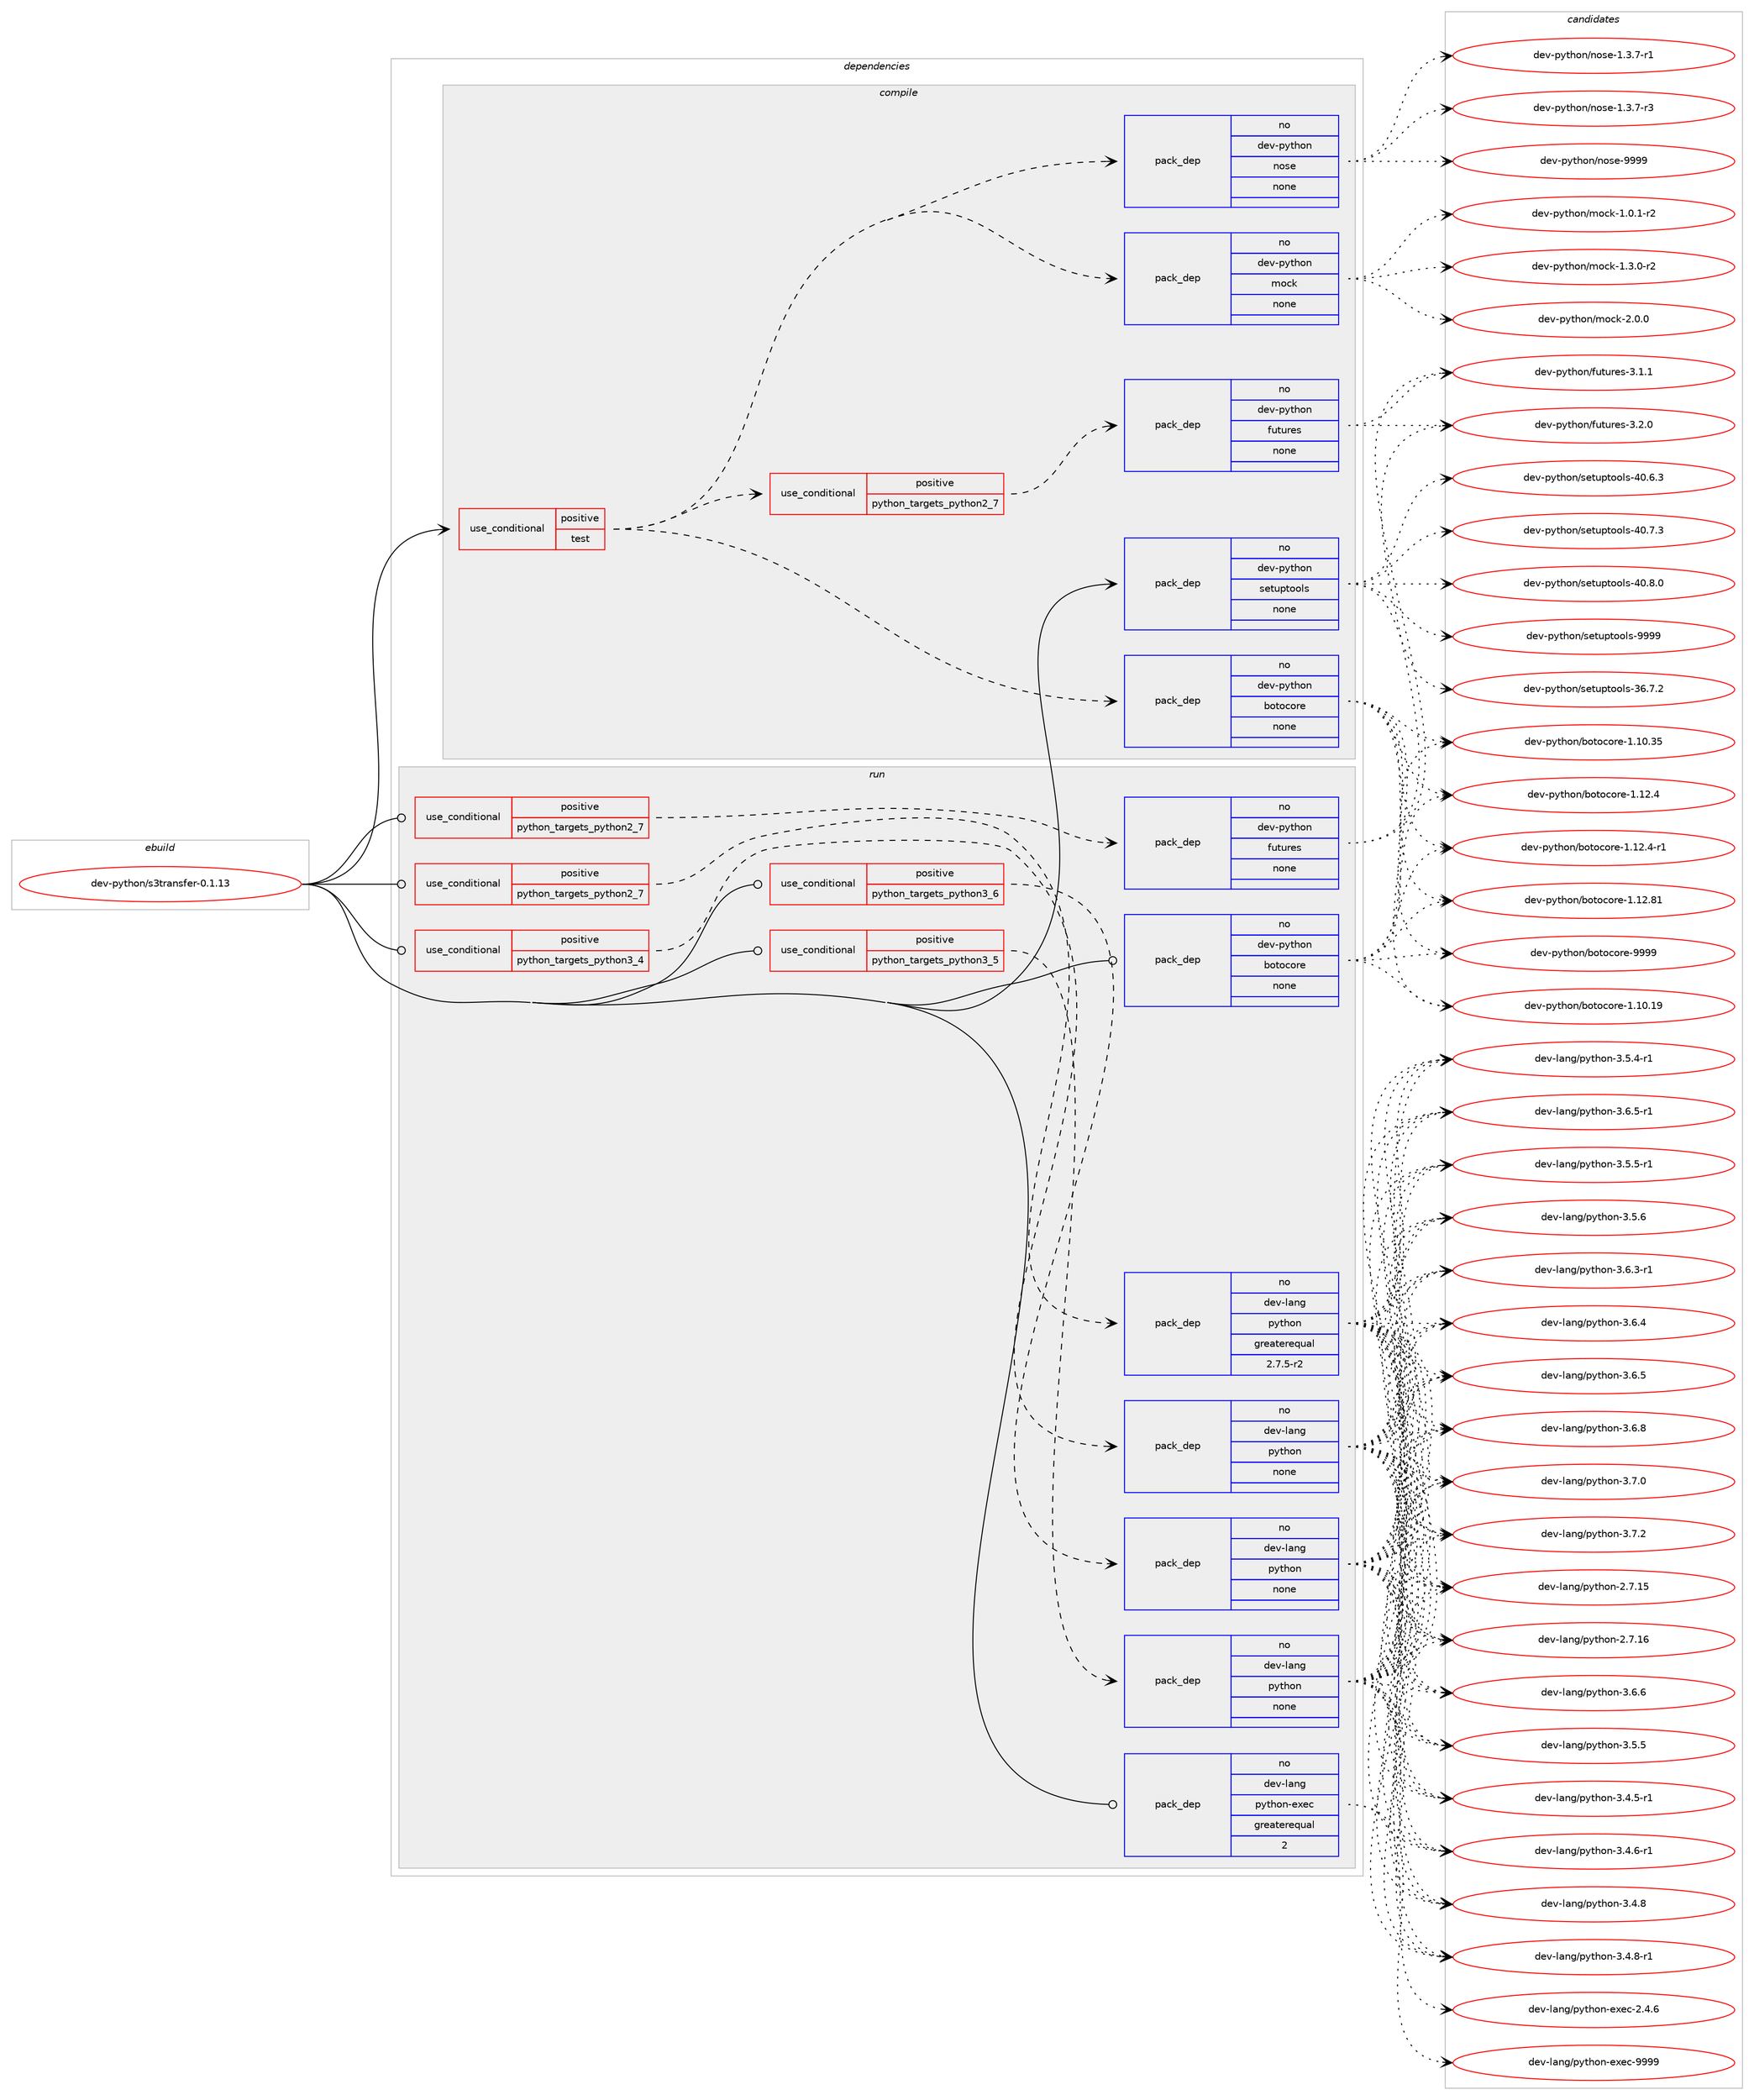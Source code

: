 digraph prolog {

# *************
# Graph options
# *************

newrank=true;
concentrate=true;
compound=true;
graph [rankdir=LR,fontname=Helvetica,fontsize=10,ranksep=1.5];#, ranksep=2.5, nodesep=0.2];
edge  [arrowhead=vee];
node  [fontname=Helvetica,fontsize=10];

# **********
# The ebuild
# **********

subgraph cluster_leftcol {
color=gray;
rank=same;
label=<<i>ebuild</i>>;
id [label="dev-python/s3transfer-0.1.13", color=red, width=4, href="../dev-python/s3transfer-0.1.13.svg"];
}

# ****************
# The dependencies
# ****************

subgraph cluster_midcol {
color=gray;
label=<<i>dependencies</i>>;
subgraph cluster_compile {
fillcolor="#eeeeee";
style=filled;
label=<<i>compile</i>>;
subgraph cond384209 {
dependency1440133 [label=<<TABLE BORDER="0" CELLBORDER="1" CELLSPACING="0" CELLPADDING="4"><TR><TD ROWSPAN="3" CELLPADDING="10">use_conditional</TD></TR><TR><TD>positive</TD></TR><TR><TD>test</TD></TR></TABLE>>, shape=none, color=red];
subgraph pack1032562 {
dependency1440134 [label=<<TABLE BORDER="0" CELLBORDER="1" CELLSPACING="0" CELLPADDING="4" WIDTH="220"><TR><TD ROWSPAN="6" CELLPADDING="30">pack_dep</TD></TR><TR><TD WIDTH="110">no</TD></TR><TR><TD>dev-python</TD></TR><TR><TD>botocore</TD></TR><TR><TD>none</TD></TR><TR><TD></TD></TR></TABLE>>, shape=none, color=blue];
}
dependency1440133:e -> dependency1440134:w [weight=20,style="dashed",arrowhead="vee"];
subgraph cond384210 {
dependency1440135 [label=<<TABLE BORDER="0" CELLBORDER="1" CELLSPACING="0" CELLPADDING="4"><TR><TD ROWSPAN="3" CELLPADDING="10">use_conditional</TD></TR><TR><TD>positive</TD></TR><TR><TD>python_targets_python2_7</TD></TR></TABLE>>, shape=none, color=red];
subgraph pack1032563 {
dependency1440136 [label=<<TABLE BORDER="0" CELLBORDER="1" CELLSPACING="0" CELLPADDING="4" WIDTH="220"><TR><TD ROWSPAN="6" CELLPADDING="30">pack_dep</TD></TR><TR><TD WIDTH="110">no</TD></TR><TR><TD>dev-python</TD></TR><TR><TD>futures</TD></TR><TR><TD>none</TD></TR><TR><TD></TD></TR></TABLE>>, shape=none, color=blue];
}
dependency1440135:e -> dependency1440136:w [weight=20,style="dashed",arrowhead="vee"];
}
dependency1440133:e -> dependency1440135:w [weight=20,style="dashed",arrowhead="vee"];
subgraph pack1032564 {
dependency1440137 [label=<<TABLE BORDER="0" CELLBORDER="1" CELLSPACING="0" CELLPADDING="4" WIDTH="220"><TR><TD ROWSPAN="6" CELLPADDING="30">pack_dep</TD></TR><TR><TD WIDTH="110">no</TD></TR><TR><TD>dev-python</TD></TR><TR><TD>mock</TD></TR><TR><TD>none</TD></TR><TR><TD></TD></TR></TABLE>>, shape=none, color=blue];
}
dependency1440133:e -> dependency1440137:w [weight=20,style="dashed",arrowhead="vee"];
subgraph pack1032565 {
dependency1440138 [label=<<TABLE BORDER="0" CELLBORDER="1" CELLSPACING="0" CELLPADDING="4" WIDTH="220"><TR><TD ROWSPAN="6" CELLPADDING="30">pack_dep</TD></TR><TR><TD WIDTH="110">no</TD></TR><TR><TD>dev-python</TD></TR><TR><TD>nose</TD></TR><TR><TD>none</TD></TR><TR><TD></TD></TR></TABLE>>, shape=none, color=blue];
}
dependency1440133:e -> dependency1440138:w [weight=20,style="dashed",arrowhead="vee"];
}
id:e -> dependency1440133:w [weight=20,style="solid",arrowhead="vee"];
subgraph pack1032566 {
dependency1440139 [label=<<TABLE BORDER="0" CELLBORDER="1" CELLSPACING="0" CELLPADDING="4" WIDTH="220"><TR><TD ROWSPAN="6" CELLPADDING="30">pack_dep</TD></TR><TR><TD WIDTH="110">no</TD></TR><TR><TD>dev-python</TD></TR><TR><TD>setuptools</TD></TR><TR><TD>none</TD></TR><TR><TD></TD></TR></TABLE>>, shape=none, color=blue];
}
id:e -> dependency1440139:w [weight=20,style="solid",arrowhead="vee"];
}
subgraph cluster_compileandrun {
fillcolor="#eeeeee";
style=filled;
label=<<i>compile and run</i>>;
}
subgraph cluster_run {
fillcolor="#eeeeee";
style=filled;
label=<<i>run</i>>;
subgraph cond384211 {
dependency1440140 [label=<<TABLE BORDER="0" CELLBORDER="1" CELLSPACING="0" CELLPADDING="4"><TR><TD ROWSPAN="3" CELLPADDING="10">use_conditional</TD></TR><TR><TD>positive</TD></TR><TR><TD>python_targets_python2_7</TD></TR></TABLE>>, shape=none, color=red];
subgraph pack1032567 {
dependency1440141 [label=<<TABLE BORDER="0" CELLBORDER="1" CELLSPACING="0" CELLPADDING="4" WIDTH="220"><TR><TD ROWSPAN="6" CELLPADDING="30">pack_dep</TD></TR><TR><TD WIDTH="110">no</TD></TR><TR><TD>dev-lang</TD></TR><TR><TD>python</TD></TR><TR><TD>greaterequal</TD></TR><TR><TD>2.7.5-r2</TD></TR></TABLE>>, shape=none, color=blue];
}
dependency1440140:e -> dependency1440141:w [weight=20,style="dashed",arrowhead="vee"];
}
id:e -> dependency1440140:w [weight=20,style="solid",arrowhead="odot"];
subgraph cond384212 {
dependency1440142 [label=<<TABLE BORDER="0" CELLBORDER="1" CELLSPACING="0" CELLPADDING="4"><TR><TD ROWSPAN="3" CELLPADDING="10">use_conditional</TD></TR><TR><TD>positive</TD></TR><TR><TD>python_targets_python2_7</TD></TR></TABLE>>, shape=none, color=red];
subgraph pack1032568 {
dependency1440143 [label=<<TABLE BORDER="0" CELLBORDER="1" CELLSPACING="0" CELLPADDING="4" WIDTH="220"><TR><TD ROWSPAN="6" CELLPADDING="30">pack_dep</TD></TR><TR><TD WIDTH="110">no</TD></TR><TR><TD>dev-python</TD></TR><TR><TD>futures</TD></TR><TR><TD>none</TD></TR><TR><TD></TD></TR></TABLE>>, shape=none, color=blue];
}
dependency1440142:e -> dependency1440143:w [weight=20,style="dashed",arrowhead="vee"];
}
id:e -> dependency1440142:w [weight=20,style="solid",arrowhead="odot"];
subgraph cond384213 {
dependency1440144 [label=<<TABLE BORDER="0" CELLBORDER="1" CELLSPACING="0" CELLPADDING="4"><TR><TD ROWSPAN="3" CELLPADDING="10">use_conditional</TD></TR><TR><TD>positive</TD></TR><TR><TD>python_targets_python3_4</TD></TR></TABLE>>, shape=none, color=red];
subgraph pack1032569 {
dependency1440145 [label=<<TABLE BORDER="0" CELLBORDER="1" CELLSPACING="0" CELLPADDING="4" WIDTH="220"><TR><TD ROWSPAN="6" CELLPADDING="30">pack_dep</TD></TR><TR><TD WIDTH="110">no</TD></TR><TR><TD>dev-lang</TD></TR><TR><TD>python</TD></TR><TR><TD>none</TD></TR><TR><TD></TD></TR></TABLE>>, shape=none, color=blue];
}
dependency1440144:e -> dependency1440145:w [weight=20,style="dashed",arrowhead="vee"];
}
id:e -> dependency1440144:w [weight=20,style="solid",arrowhead="odot"];
subgraph cond384214 {
dependency1440146 [label=<<TABLE BORDER="0" CELLBORDER="1" CELLSPACING="0" CELLPADDING="4"><TR><TD ROWSPAN="3" CELLPADDING="10">use_conditional</TD></TR><TR><TD>positive</TD></TR><TR><TD>python_targets_python3_5</TD></TR></TABLE>>, shape=none, color=red];
subgraph pack1032570 {
dependency1440147 [label=<<TABLE BORDER="0" CELLBORDER="1" CELLSPACING="0" CELLPADDING="4" WIDTH="220"><TR><TD ROWSPAN="6" CELLPADDING="30">pack_dep</TD></TR><TR><TD WIDTH="110">no</TD></TR><TR><TD>dev-lang</TD></TR><TR><TD>python</TD></TR><TR><TD>none</TD></TR><TR><TD></TD></TR></TABLE>>, shape=none, color=blue];
}
dependency1440146:e -> dependency1440147:w [weight=20,style="dashed",arrowhead="vee"];
}
id:e -> dependency1440146:w [weight=20,style="solid",arrowhead="odot"];
subgraph cond384215 {
dependency1440148 [label=<<TABLE BORDER="0" CELLBORDER="1" CELLSPACING="0" CELLPADDING="4"><TR><TD ROWSPAN="3" CELLPADDING="10">use_conditional</TD></TR><TR><TD>positive</TD></TR><TR><TD>python_targets_python3_6</TD></TR></TABLE>>, shape=none, color=red];
subgraph pack1032571 {
dependency1440149 [label=<<TABLE BORDER="0" CELLBORDER="1" CELLSPACING="0" CELLPADDING="4" WIDTH="220"><TR><TD ROWSPAN="6" CELLPADDING="30">pack_dep</TD></TR><TR><TD WIDTH="110">no</TD></TR><TR><TD>dev-lang</TD></TR><TR><TD>python</TD></TR><TR><TD>none</TD></TR><TR><TD></TD></TR></TABLE>>, shape=none, color=blue];
}
dependency1440148:e -> dependency1440149:w [weight=20,style="dashed",arrowhead="vee"];
}
id:e -> dependency1440148:w [weight=20,style="solid",arrowhead="odot"];
subgraph pack1032572 {
dependency1440150 [label=<<TABLE BORDER="0" CELLBORDER="1" CELLSPACING="0" CELLPADDING="4" WIDTH="220"><TR><TD ROWSPAN="6" CELLPADDING="30">pack_dep</TD></TR><TR><TD WIDTH="110">no</TD></TR><TR><TD>dev-lang</TD></TR><TR><TD>python-exec</TD></TR><TR><TD>greaterequal</TD></TR><TR><TD>2</TD></TR></TABLE>>, shape=none, color=blue];
}
id:e -> dependency1440150:w [weight=20,style="solid",arrowhead="odot"];
subgraph pack1032573 {
dependency1440151 [label=<<TABLE BORDER="0" CELLBORDER="1" CELLSPACING="0" CELLPADDING="4" WIDTH="220"><TR><TD ROWSPAN="6" CELLPADDING="30">pack_dep</TD></TR><TR><TD WIDTH="110">no</TD></TR><TR><TD>dev-python</TD></TR><TR><TD>botocore</TD></TR><TR><TD>none</TD></TR><TR><TD></TD></TR></TABLE>>, shape=none, color=blue];
}
id:e -> dependency1440151:w [weight=20,style="solid",arrowhead="odot"];
}
}

# **************
# The candidates
# **************

subgraph cluster_choices {
rank=same;
color=gray;
label=<<i>candidates</i>>;

subgraph choice1032562 {
color=black;
nodesep=1;
choice100101118451121211161041111104798111116111991111141014549464948464957 [label="dev-python/botocore-1.10.19", color=red, width=4,href="../dev-python/botocore-1.10.19.svg"];
choice100101118451121211161041111104798111116111991111141014549464948465153 [label="dev-python/botocore-1.10.35", color=red, width=4,href="../dev-python/botocore-1.10.35.svg"];
choice1001011184511212111610411111047981111161119911111410145494649504652 [label="dev-python/botocore-1.12.4", color=red, width=4,href="../dev-python/botocore-1.12.4.svg"];
choice10010111845112121116104111110479811111611199111114101454946495046524511449 [label="dev-python/botocore-1.12.4-r1", color=red, width=4,href="../dev-python/botocore-1.12.4-r1.svg"];
choice100101118451121211161041111104798111116111991111141014549464950465649 [label="dev-python/botocore-1.12.81", color=red, width=4,href="../dev-python/botocore-1.12.81.svg"];
choice100101118451121211161041111104798111116111991111141014557575757 [label="dev-python/botocore-9999", color=red, width=4,href="../dev-python/botocore-9999.svg"];
dependency1440134:e -> choice100101118451121211161041111104798111116111991111141014549464948464957:w [style=dotted,weight="100"];
dependency1440134:e -> choice100101118451121211161041111104798111116111991111141014549464948465153:w [style=dotted,weight="100"];
dependency1440134:e -> choice1001011184511212111610411111047981111161119911111410145494649504652:w [style=dotted,weight="100"];
dependency1440134:e -> choice10010111845112121116104111110479811111611199111114101454946495046524511449:w [style=dotted,weight="100"];
dependency1440134:e -> choice100101118451121211161041111104798111116111991111141014549464950465649:w [style=dotted,weight="100"];
dependency1440134:e -> choice100101118451121211161041111104798111116111991111141014557575757:w [style=dotted,weight="100"];
}
subgraph choice1032563 {
color=black;
nodesep=1;
choice1001011184511212111610411111047102117116117114101115455146494649 [label="dev-python/futures-3.1.1", color=red, width=4,href="../dev-python/futures-3.1.1.svg"];
choice1001011184511212111610411111047102117116117114101115455146504648 [label="dev-python/futures-3.2.0", color=red, width=4,href="../dev-python/futures-3.2.0.svg"];
dependency1440136:e -> choice1001011184511212111610411111047102117116117114101115455146494649:w [style=dotted,weight="100"];
dependency1440136:e -> choice1001011184511212111610411111047102117116117114101115455146504648:w [style=dotted,weight="100"];
}
subgraph choice1032564 {
color=black;
nodesep=1;
choice1001011184511212111610411111047109111991074549464846494511450 [label="dev-python/mock-1.0.1-r2", color=red, width=4,href="../dev-python/mock-1.0.1-r2.svg"];
choice1001011184511212111610411111047109111991074549465146484511450 [label="dev-python/mock-1.3.0-r2", color=red, width=4,href="../dev-python/mock-1.3.0-r2.svg"];
choice100101118451121211161041111104710911199107455046484648 [label="dev-python/mock-2.0.0", color=red, width=4,href="../dev-python/mock-2.0.0.svg"];
dependency1440137:e -> choice1001011184511212111610411111047109111991074549464846494511450:w [style=dotted,weight="100"];
dependency1440137:e -> choice1001011184511212111610411111047109111991074549465146484511450:w [style=dotted,weight="100"];
dependency1440137:e -> choice100101118451121211161041111104710911199107455046484648:w [style=dotted,weight="100"];
}
subgraph choice1032565 {
color=black;
nodesep=1;
choice10010111845112121116104111110471101111151014549465146554511449 [label="dev-python/nose-1.3.7-r1", color=red, width=4,href="../dev-python/nose-1.3.7-r1.svg"];
choice10010111845112121116104111110471101111151014549465146554511451 [label="dev-python/nose-1.3.7-r3", color=red, width=4,href="../dev-python/nose-1.3.7-r3.svg"];
choice10010111845112121116104111110471101111151014557575757 [label="dev-python/nose-9999", color=red, width=4,href="../dev-python/nose-9999.svg"];
dependency1440138:e -> choice10010111845112121116104111110471101111151014549465146554511449:w [style=dotted,weight="100"];
dependency1440138:e -> choice10010111845112121116104111110471101111151014549465146554511451:w [style=dotted,weight="100"];
dependency1440138:e -> choice10010111845112121116104111110471101111151014557575757:w [style=dotted,weight="100"];
}
subgraph choice1032566 {
color=black;
nodesep=1;
choice100101118451121211161041111104711510111611711211611111110811545515446554650 [label="dev-python/setuptools-36.7.2", color=red, width=4,href="../dev-python/setuptools-36.7.2.svg"];
choice100101118451121211161041111104711510111611711211611111110811545524846544651 [label="dev-python/setuptools-40.6.3", color=red, width=4,href="../dev-python/setuptools-40.6.3.svg"];
choice100101118451121211161041111104711510111611711211611111110811545524846554651 [label="dev-python/setuptools-40.7.3", color=red, width=4,href="../dev-python/setuptools-40.7.3.svg"];
choice100101118451121211161041111104711510111611711211611111110811545524846564648 [label="dev-python/setuptools-40.8.0", color=red, width=4,href="../dev-python/setuptools-40.8.0.svg"];
choice10010111845112121116104111110471151011161171121161111111081154557575757 [label="dev-python/setuptools-9999", color=red, width=4,href="../dev-python/setuptools-9999.svg"];
dependency1440139:e -> choice100101118451121211161041111104711510111611711211611111110811545515446554650:w [style=dotted,weight="100"];
dependency1440139:e -> choice100101118451121211161041111104711510111611711211611111110811545524846544651:w [style=dotted,weight="100"];
dependency1440139:e -> choice100101118451121211161041111104711510111611711211611111110811545524846554651:w [style=dotted,weight="100"];
dependency1440139:e -> choice100101118451121211161041111104711510111611711211611111110811545524846564648:w [style=dotted,weight="100"];
dependency1440139:e -> choice10010111845112121116104111110471151011161171121161111111081154557575757:w [style=dotted,weight="100"];
}
subgraph choice1032567 {
color=black;
nodesep=1;
choice10010111845108971101034711212111610411111045504655464953 [label="dev-lang/python-2.7.15", color=red, width=4,href="../dev-lang/python-2.7.15.svg"];
choice10010111845108971101034711212111610411111045504655464954 [label="dev-lang/python-2.7.16", color=red, width=4,href="../dev-lang/python-2.7.16.svg"];
choice1001011184510897110103471121211161041111104551465246534511449 [label="dev-lang/python-3.4.5-r1", color=red, width=4,href="../dev-lang/python-3.4.5-r1.svg"];
choice1001011184510897110103471121211161041111104551465246544511449 [label="dev-lang/python-3.4.6-r1", color=red, width=4,href="../dev-lang/python-3.4.6-r1.svg"];
choice100101118451089711010347112121116104111110455146524656 [label="dev-lang/python-3.4.8", color=red, width=4,href="../dev-lang/python-3.4.8.svg"];
choice1001011184510897110103471121211161041111104551465246564511449 [label="dev-lang/python-3.4.8-r1", color=red, width=4,href="../dev-lang/python-3.4.8-r1.svg"];
choice1001011184510897110103471121211161041111104551465346524511449 [label="dev-lang/python-3.5.4-r1", color=red, width=4,href="../dev-lang/python-3.5.4-r1.svg"];
choice100101118451089711010347112121116104111110455146534653 [label="dev-lang/python-3.5.5", color=red, width=4,href="../dev-lang/python-3.5.5.svg"];
choice1001011184510897110103471121211161041111104551465346534511449 [label="dev-lang/python-3.5.5-r1", color=red, width=4,href="../dev-lang/python-3.5.5-r1.svg"];
choice100101118451089711010347112121116104111110455146534654 [label="dev-lang/python-3.5.6", color=red, width=4,href="../dev-lang/python-3.5.6.svg"];
choice1001011184510897110103471121211161041111104551465446514511449 [label="dev-lang/python-3.6.3-r1", color=red, width=4,href="../dev-lang/python-3.6.3-r1.svg"];
choice100101118451089711010347112121116104111110455146544652 [label="dev-lang/python-3.6.4", color=red, width=4,href="../dev-lang/python-3.6.4.svg"];
choice100101118451089711010347112121116104111110455146544653 [label="dev-lang/python-3.6.5", color=red, width=4,href="../dev-lang/python-3.6.5.svg"];
choice1001011184510897110103471121211161041111104551465446534511449 [label="dev-lang/python-3.6.5-r1", color=red, width=4,href="../dev-lang/python-3.6.5-r1.svg"];
choice100101118451089711010347112121116104111110455146544654 [label="dev-lang/python-3.6.6", color=red, width=4,href="../dev-lang/python-3.6.6.svg"];
choice100101118451089711010347112121116104111110455146544656 [label="dev-lang/python-3.6.8", color=red, width=4,href="../dev-lang/python-3.6.8.svg"];
choice100101118451089711010347112121116104111110455146554648 [label="dev-lang/python-3.7.0", color=red, width=4,href="../dev-lang/python-3.7.0.svg"];
choice100101118451089711010347112121116104111110455146554650 [label="dev-lang/python-3.7.2", color=red, width=4,href="../dev-lang/python-3.7.2.svg"];
dependency1440141:e -> choice10010111845108971101034711212111610411111045504655464953:w [style=dotted,weight="100"];
dependency1440141:e -> choice10010111845108971101034711212111610411111045504655464954:w [style=dotted,weight="100"];
dependency1440141:e -> choice1001011184510897110103471121211161041111104551465246534511449:w [style=dotted,weight="100"];
dependency1440141:e -> choice1001011184510897110103471121211161041111104551465246544511449:w [style=dotted,weight="100"];
dependency1440141:e -> choice100101118451089711010347112121116104111110455146524656:w [style=dotted,weight="100"];
dependency1440141:e -> choice1001011184510897110103471121211161041111104551465246564511449:w [style=dotted,weight="100"];
dependency1440141:e -> choice1001011184510897110103471121211161041111104551465346524511449:w [style=dotted,weight="100"];
dependency1440141:e -> choice100101118451089711010347112121116104111110455146534653:w [style=dotted,weight="100"];
dependency1440141:e -> choice1001011184510897110103471121211161041111104551465346534511449:w [style=dotted,weight="100"];
dependency1440141:e -> choice100101118451089711010347112121116104111110455146534654:w [style=dotted,weight="100"];
dependency1440141:e -> choice1001011184510897110103471121211161041111104551465446514511449:w [style=dotted,weight="100"];
dependency1440141:e -> choice100101118451089711010347112121116104111110455146544652:w [style=dotted,weight="100"];
dependency1440141:e -> choice100101118451089711010347112121116104111110455146544653:w [style=dotted,weight="100"];
dependency1440141:e -> choice1001011184510897110103471121211161041111104551465446534511449:w [style=dotted,weight="100"];
dependency1440141:e -> choice100101118451089711010347112121116104111110455146544654:w [style=dotted,weight="100"];
dependency1440141:e -> choice100101118451089711010347112121116104111110455146544656:w [style=dotted,weight="100"];
dependency1440141:e -> choice100101118451089711010347112121116104111110455146554648:w [style=dotted,weight="100"];
dependency1440141:e -> choice100101118451089711010347112121116104111110455146554650:w [style=dotted,weight="100"];
}
subgraph choice1032568 {
color=black;
nodesep=1;
choice1001011184511212111610411111047102117116117114101115455146494649 [label="dev-python/futures-3.1.1", color=red, width=4,href="../dev-python/futures-3.1.1.svg"];
choice1001011184511212111610411111047102117116117114101115455146504648 [label="dev-python/futures-3.2.0", color=red, width=4,href="../dev-python/futures-3.2.0.svg"];
dependency1440143:e -> choice1001011184511212111610411111047102117116117114101115455146494649:w [style=dotted,weight="100"];
dependency1440143:e -> choice1001011184511212111610411111047102117116117114101115455146504648:w [style=dotted,weight="100"];
}
subgraph choice1032569 {
color=black;
nodesep=1;
choice10010111845108971101034711212111610411111045504655464953 [label="dev-lang/python-2.7.15", color=red, width=4,href="../dev-lang/python-2.7.15.svg"];
choice10010111845108971101034711212111610411111045504655464954 [label="dev-lang/python-2.7.16", color=red, width=4,href="../dev-lang/python-2.7.16.svg"];
choice1001011184510897110103471121211161041111104551465246534511449 [label="dev-lang/python-3.4.5-r1", color=red, width=4,href="../dev-lang/python-3.4.5-r1.svg"];
choice1001011184510897110103471121211161041111104551465246544511449 [label="dev-lang/python-3.4.6-r1", color=red, width=4,href="../dev-lang/python-3.4.6-r1.svg"];
choice100101118451089711010347112121116104111110455146524656 [label="dev-lang/python-3.4.8", color=red, width=4,href="../dev-lang/python-3.4.8.svg"];
choice1001011184510897110103471121211161041111104551465246564511449 [label="dev-lang/python-3.4.8-r1", color=red, width=4,href="../dev-lang/python-3.4.8-r1.svg"];
choice1001011184510897110103471121211161041111104551465346524511449 [label="dev-lang/python-3.5.4-r1", color=red, width=4,href="../dev-lang/python-3.5.4-r1.svg"];
choice100101118451089711010347112121116104111110455146534653 [label="dev-lang/python-3.5.5", color=red, width=4,href="../dev-lang/python-3.5.5.svg"];
choice1001011184510897110103471121211161041111104551465346534511449 [label="dev-lang/python-3.5.5-r1", color=red, width=4,href="../dev-lang/python-3.5.5-r1.svg"];
choice100101118451089711010347112121116104111110455146534654 [label="dev-lang/python-3.5.6", color=red, width=4,href="../dev-lang/python-3.5.6.svg"];
choice1001011184510897110103471121211161041111104551465446514511449 [label="dev-lang/python-3.6.3-r1", color=red, width=4,href="../dev-lang/python-3.6.3-r1.svg"];
choice100101118451089711010347112121116104111110455146544652 [label="dev-lang/python-3.6.4", color=red, width=4,href="../dev-lang/python-3.6.4.svg"];
choice100101118451089711010347112121116104111110455146544653 [label="dev-lang/python-3.6.5", color=red, width=4,href="../dev-lang/python-3.6.5.svg"];
choice1001011184510897110103471121211161041111104551465446534511449 [label="dev-lang/python-3.6.5-r1", color=red, width=4,href="../dev-lang/python-3.6.5-r1.svg"];
choice100101118451089711010347112121116104111110455146544654 [label="dev-lang/python-3.6.6", color=red, width=4,href="../dev-lang/python-3.6.6.svg"];
choice100101118451089711010347112121116104111110455146544656 [label="dev-lang/python-3.6.8", color=red, width=4,href="../dev-lang/python-3.6.8.svg"];
choice100101118451089711010347112121116104111110455146554648 [label="dev-lang/python-3.7.0", color=red, width=4,href="../dev-lang/python-3.7.0.svg"];
choice100101118451089711010347112121116104111110455146554650 [label="dev-lang/python-3.7.2", color=red, width=4,href="../dev-lang/python-3.7.2.svg"];
dependency1440145:e -> choice10010111845108971101034711212111610411111045504655464953:w [style=dotted,weight="100"];
dependency1440145:e -> choice10010111845108971101034711212111610411111045504655464954:w [style=dotted,weight="100"];
dependency1440145:e -> choice1001011184510897110103471121211161041111104551465246534511449:w [style=dotted,weight="100"];
dependency1440145:e -> choice1001011184510897110103471121211161041111104551465246544511449:w [style=dotted,weight="100"];
dependency1440145:e -> choice100101118451089711010347112121116104111110455146524656:w [style=dotted,weight="100"];
dependency1440145:e -> choice1001011184510897110103471121211161041111104551465246564511449:w [style=dotted,weight="100"];
dependency1440145:e -> choice1001011184510897110103471121211161041111104551465346524511449:w [style=dotted,weight="100"];
dependency1440145:e -> choice100101118451089711010347112121116104111110455146534653:w [style=dotted,weight="100"];
dependency1440145:e -> choice1001011184510897110103471121211161041111104551465346534511449:w [style=dotted,weight="100"];
dependency1440145:e -> choice100101118451089711010347112121116104111110455146534654:w [style=dotted,weight="100"];
dependency1440145:e -> choice1001011184510897110103471121211161041111104551465446514511449:w [style=dotted,weight="100"];
dependency1440145:e -> choice100101118451089711010347112121116104111110455146544652:w [style=dotted,weight="100"];
dependency1440145:e -> choice100101118451089711010347112121116104111110455146544653:w [style=dotted,weight="100"];
dependency1440145:e -> choice1001011184510897110103471121211161041111104551465446534511449:w [style=dotted,weight="100"];
dependency1440145:e -> choice100101118451089711010347112121116104111110455146544654:w [style=dotted,weight="100"];
dependency1440145:e -> choice100101118451089711010347112121116104111110455146544656:w [style=dotted,weight="100"];
dependency1440145:e -> choice100101118451089711010347112121116104111110455146554648:w [style=dotted,weight="100"];
dependency1440145:e -> choice100101118451089711010347112121116104111110455146554650:w [style=dotted,weight="100"];
}
subgraph choice1032570 {
color=black;
nodesep=1;
choice10010111845108971101034711212111610411111045504655464953 [label="dev-lang/python-2.7.15", color=red, width=4,href="../dev-lang/python-2.7.15.svg"];
choice10010111845108971101034711212111610411111045504655464954 [label="dev-lang/python-2.7.16", color=red, width=4,href="../dev-lang/python-2.7.16.svg"];
choice1001011184510897110103471121211161041111104551465246534511449 [label="dev-lang/python-3.4.5-r1", color=red, width=4,href="../dev-lang/python-3.4.5-r1.svg"];
choice1001011184510897110103471121211161041111104551465246544511449 [label="dev-lang/python-3.4.6-r1", color=red, width=4,href="../dev-lang/python-3.4.6-r1.svg"];
choice100101118451089711010347112121116104111110455146524656 [label="dev-lang/python-3.4.8", color=red, width=4,href="../dev-lang/python-3.4.8.svg"];
choice1001011184510897110103471121211161041111104551465246564511449 [label="dev-lang/python-3.4.8-r1", color=red, width=4,href="../dev-lang/python-3.4.8-r1.svg"];
choice1001011184510897110103471121211161041111104551465346524511449 [label="dev-lang/python-3.5.4-r1", color=red, width=4,href="../dev-lang/python-3.5.4-r1.svg"];
choice100101118451089711010347112121116104111110455146534653 [label="dev-lang/python-3.5.5", color=red, width=4,href="../dev-lang/python-3.5.5.svg"];
choice1001011184510897110103471121211161041111104551465346534511449 [label="dev-lang/python-3.5.5-r1", color=red, width=4,href="../dev-lang/python-3.5.5-r1.svg"];
choice100101118451089711010347112121116104111110455146534654 [label="dev-lang/python-3.5.6", color=red, width=4,href="../dev-lang/python-3.5.6.svg"];
choice1001011184510897110103471121211161041111104551465446514511449 [label="dev-lang/python-3.6.3-r1", color=red, width=4,href="../dev-lang/python-3.6.3-r1.svg"];
choice100101118451089711010347112121116104111110455146544652 [label="dev-lang/python-3.6.4", color=red, width=4,href="../dev-lang/python-3.6.4.svg"];
choice100101118451089711010347112121116104111110455146544653 [label="dev-lang/python-3.6.5", color=red, width=4,href="../dev-lang/python-3.6.5.svg"];
choice1001011184510897110103471121211161041111104551465446534511449 [label="dev-lang/python-3.6.5-r1", color=red, width=4,href="../dev-lang/python-3.6.5-r1.svg"];
choice100101118451089711010347112121116104111110455146544654 [label="dev-lang/python-3.6.6", color=red, width=4,href="../dev-lang/python-3.6.6.svg"];
choice100101118451089711010347112121116104111110455146544656 [label="dev-lang/python-3.6.8", color=red, width=4,href="../dev-lang/python-3.6.8.svg"];
choice100101118451089711010347112121116104111110455146554648 [label="dev-lang/python-3.7.0", color=red, width=4,href="../dev-lang/python-3.7.0.svg"];
choice100101118451089711010347112121116104111110455146554650 [label="dev-lang/python-3.7.2", color=red, width=4,href="../dev-lang/python-3.7.2.svg"];
dependency1440147:e -> choice10010111845108971101034711212111610411111045504655464953:w [style=dotted,weight="100"];
dependency1440147:e -> choice10010111845108971101034711212111610411111045504655464954:w [style=dotted,weight="100"];
dependency1440147:e -> choice1001011184510897110103471121211161041111104551465246534511449:w [style=dotted,weight="100"];
dependency1440147:e -> choice1001011184510897110103471121211161041111104551465246544511449:w [style=dotted,weight="100"];
dependency1440147:e -> choice100101118451089711010347112121116104111110455146524656:w [style=dotted,weight="100"];
dependency1440147:e -> choice1001011184510897110103471121211161041111104551465246564511449:w [style=dotted,weight="100"];
dependency1440147:e -> choice1001011184510897110103471121211161041111104551465346524511449:w [style=dotted,weight="100"];
dependency1440147:e -> choice100101118451089711010347112121116104111110455146534653:w [style=dotted,weight="100"];
dependency1440147:e -> choice1001011184510897110103471121211161041111104551465346534511449:w [style=dotted,weight="100"];
dependency1440147:e -> choice100101118451089711010347112121116104111110455146534654:w [style=dotted,weight="100"];
dependency1440147:e -> choice1001011184510897110103471121211161041111104551465446514511449:w [style=dotted,weight="100"];
dependency1440147:e -> choice100101118451089711010347112121116104111110455146544652:w [style=dotted,weight="100"];
dependency1440147:e -> choice100101118451089711010347112121116104111110455146544653:w [style=dotted,weight="100"];
dependency1440147:e -> choice1001011184510897110103471121211161041111104551465446534511449:w [style=dotted,weight="100"];
dependency1440147:e -> choice100101118451089711010347112121116104111110455146544654:w [style=dotted,weight="100"];
dependency1440147:e -> choice100101118451089711010347112121116104111110455146544656:w [style=dotted,weight="100"];
dependency1440147:e -> choice100101118451089711010347112121116104111110455146554648:w [style=dotted,weight="100"];
dependency1440147:e -> choice100101118451089711010347112121116104111110455146554650:w [style=dotted,weight="100"];
}
subgraph choice1032571 {
color=black;
nodesep=1;
choice10010111845108971101034711212111610411111045504655464953 [label="dev-lang/python-2.7.15", color=red, width=4,href="../dev-lang/python-2.7.15.svg"];
choice10010111845108971101034711212111610411111045504655464954 [label="dev-lang/python-2.7.16", color=red, width=4,href="../dev-lang/python-2.7.16.svg"];
choice1001011184510897110103471121211161041111104551465246534511449 [label="dev-lang/python-3.4.5-r1", color=red, width=4,href="../dev-lang/python-3.4.5-r1.svg"];
choice1001011184510897110103471121211161041111104551465246544511449 [label="dev-lang/python-3.4.6-r1", color=red, width=4,href="../dev-lang/python-3.4.6-r1.svg"];
choice100101118451089711010347112121116104111110455146524656 [label="dev-lang/python-3.4.8", color=red, width=4,href="../dev-lang/python-3.4.8.svg"];
choice1001011184510897110103471121211161041111104551465246564511449 [label="dev-lang/python-3.4.8-r1", color=red, width=4,href="../dev-lang/python-3.4.8-r1.svg"];
choice1001011184510897110103471121211161041111104551465346524511449 [label="dev-lang/python-3.5.4-r1", color=red, width=4,href="../dev-lang/python-3.5.4-r1.svg"];
choice100101118451089711010347112121116104111110455146534653 [label="dev-lang/python-3.5.5", color=red, width=4,href="../dev-lang/python-3.5.5.svg"];
choice1001011184510897110103471121211161041111104551465346534511449 [label="dev-lang/python-3.5.5-r1", color=red, width=4,href="../dev-lang/python-3.5.5-r1.svg"];
choice100101118451089711010347112121116104111110455146534654 [label="dev-lang/python-3.5.6", color=red, width=4,href="../dev-lang/python-3.5.6.svg"];
choice1001011184510897110103471121211161041111104551465446514511449 [label="dev-lang/python-3.6.3-r1", color=red, width=4,href="../dev-lang/python-3.6.3-r1.svg"];
choice100101118451089711010347112121116104111110455146544652 [label="dev-lang/python-3.6.4", color=red, width=4,href="../dev-lang/python-3.6.4.svg"];
choice100101118451089711010347112121116104111110455146544653 [label="dev-lang/python-3.6.5", color=red, width=4,href="../dev-lang/python-3.6.5.svg"];
choice1001011184510897110103471121211161041111104551465446534511449 [label="dev-lang/python-3.6.5-r1", color=red, width=4,href="../dev-lang/python-3.6.5-r1.svg"];
choice100101118451089711010347112121116104111110455146544654 [label="dev-lang/python-3.6.6", color=red, width=4,href="../dev-lang/python-3.6.6.svg"];
choice100101118451089711010347112121116104111110455146544656 [label="dev-lang/python-3.6.8", color=red, width=4,href="../dev-lang/python-3.6.8.svg"];
choice100101118451089711010347112121116104111110455146554648 [label="dev-lang/python-3.7.0", color=red, width=4,href="../dev-lang/python-3.7.0.svg"];
choice100101118451089711010347112121116104111110455146554650 [label="dev-lang/python-3.7.2", color=red, width=4,href="../dev-lang/python-3.7.2.svg"];
dependency1440149:e -> choice10010111845108971101034711212111610411111045504655464953:w [style=dotted,weight="100"];
dependency1440149:e -> choice10010111845108971101034711212111610411111045504655464954:w [style=dotted,weight="100"];
dependency1440149:e -> choice1001011184510897110103471121211161041111104551465246534511449:w [style=dotted,weight="100"];
dependency1440149:e -> choice1001011184510897110103471121211161041111104551465246544511449:w [style=dotted,weight="100"];
dependency1440149:e -> choice100101118451089711010347112121116104111110455146524656:w [style=dotted,weight="100"];
dependency1440149:e -> choice1001011184510897110103471121211161041111104551465246564511449:w [style=dotted,weight="100"];
dependency1440149:e -> choice1001011184510897110103471121211161041111104551465346524511449:w [style=dotted,weight="100"];
dependency1440149:e -> choice100101118451089711010347112121116104111110455146534653:w [style=dotted,weight="100"];
dependency1440149:e -> choice1001011184510897110103471121211161041111104551465346534511449:w [style=dotted,weight="100"];
dependency1440149:e -> choice100101118451089711010347112121116104111110455146534654:w [style=dotted,weight="100"];
dependency1440149:e -> choice1001011184510897110103471121211161041111104551465446514511449:w [style=dotted,weight="100"];
dependency1440149:e -> choice100101118451089711010347112121116104111110455146544652:w [style=dotted,weight="100"];
dependency1440149:e -> choice100101118451089711010347112121116104111110455146544653:w [style=dotted,weight="100"];
dependency1440149:e -> choice1001011184510897110103471121211161041111104551465446534511449:w [style=dotted,weight="100"];
dependency1440149:e -> choice100101118451089711010347112121116104111110455146544654:w [style=dotted,weight="100"];
dependency1440149:e -> choice100101118451089711010347112121116104111110455146544656:w [style=dotted,weight="100"];
dependency1440149:e -> choice100101118451089711010347112121116104111110455146554648:w [style=dotted,weight="100"];
dependency1440149:e -> choice100101118451089711010347112121116104111110455146554650:w [style=dotted,weight="100"];
}
subgraph choice1032572 {
color=black;
nodesep=1;
choice1001011184510897110103471121211161041111104510112010199455046524654 [label="dev-lang/python-exec-2.4.6", color=red, width=4,href="../dev-lang/python-exec-2.4.6.svg"];
choice10010111845108971101034711212111610411111045101120101994557575757 [label="dev-lang/python-exec-9999", color=red, width=4,href="../dev-lang/python-exec-9999.svg"];
dependency1440150:e -> choice1001011184510897110103471121211161041111104510112010199455046524654:w [style=dotted,weight="100"];
dependency1440150:e -> choice10010111845108971101034711212111610411111045101120101994557575757:w [style=dotted,weight="100"];
}
subgraph choice1032573 {
color=black;
nodesep=1;
choice100101118451121211161041111104798111116111991111141014549464948464957 [label="dev-python/botocore-1.10.19", color=red, width=4,href="../dev-python/botocore-1.10.19.svg"];
choice100101118451121211161041111104798111116111991111141014549464948465153 [label="dev-python/botocore-1.10.35", color=red, width=4,href="../dev-python/botocore-1.10.35.svg"];
choice1001011184511212111610411111047981111161119911111410145494649504652 [label="dev-python/botocore-1.12.4", color=red, width=4,href="../dev-python/botocore-1.12.4.svg"];
choice10010111845112121116104111110479811111611199111114101454946495046524511449 [label="dev-python/botocore-1.12.4-r1", color=red, width=4,href="../dev-python/botocore-1.12.4-r1.svg"];
choice100101118451121211161041111104798111116111991111141014549464950465649 [label="dev-python/botocore-1.12.81", color=red, width=4,href="../dev-python/botocore-1.12.81.svg"];
choice100101118451121211161041111104798111116111991111141014557575757 [label="dev-python/botocore-9999", color=red, width=4,href="../dev-python/botocore-9999.svg"];
dependency1440151:e -> choice100101118451121211161041111104798111116111991111141014549464948464957:w [style=dotted,weight="100"];
dependency1440151:e -> choice100101118451121211161041111104798111116111991111141014549464948465153:w [style=dotted,weight="100"];
dependency1440151:e -> choice1001011184511212111610411111047981111161119911111410145494649504652:w [style=dotted,weight="100"];
dependency1440151:e -> choice10010111845112121116104111110479811111611199111114101454946495046524511449:w [style=dotted,weight="100"];
dependency1440151:e -> choice100101118451121211161041111104798111116111991111141014549464950465649:w [style=dotted,weight="100"];
dependency1440151:e -> choice100101118451121211161041111104798111116111991111141014557575757:w [style=dotted,weight="100"];
}
}

}
